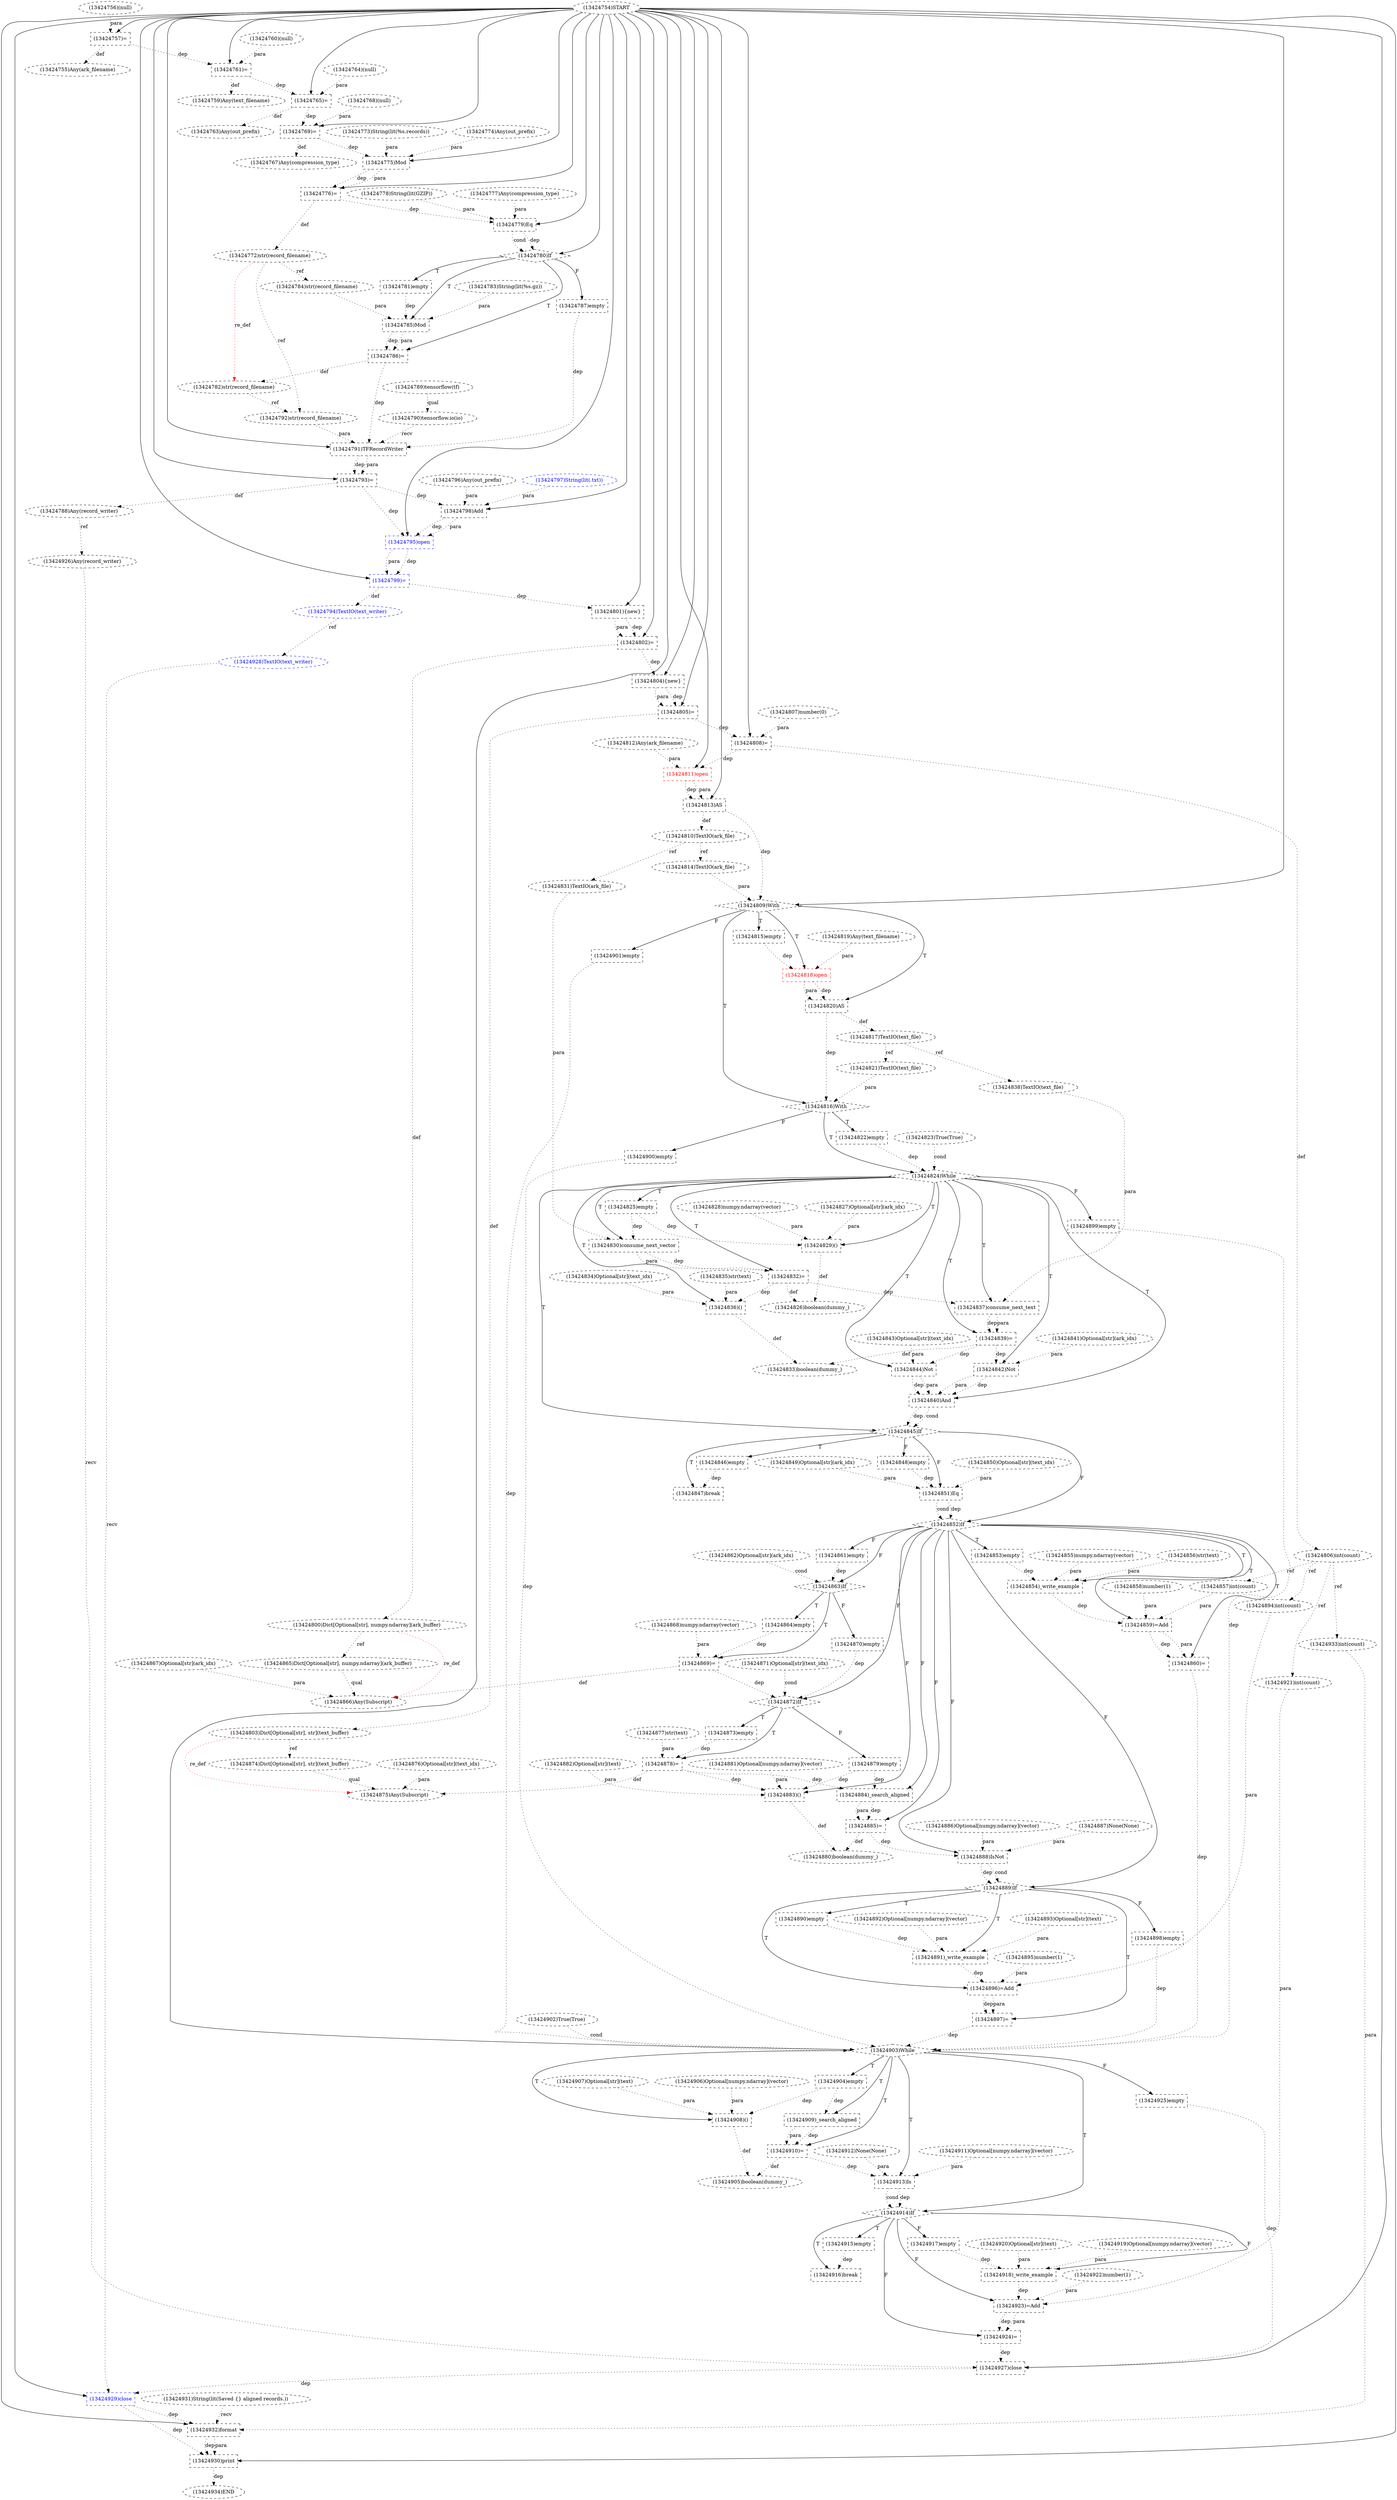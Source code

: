 digraph G {
1 [label="(13424802)=" shape=box style=dashed]
2 [label="(13424796)Any(out_prefix)" shape=ellipse style=dashed]
3 [label="(13424843)Optional[str](text_idx)" shape=ellipse style=dashed]
4 [label="(13424871)Optional[str](text_idx)" shape=ellipse style=dashed]
5 [label="(13424778)String(lit(GZIP))" shape=ellipse style=dashed]
6 [label="(13424768)(null)" shape=ellipse style=dashed]
7 [label="(13424786)=" shape=box style=dashed]
8 [label="(13424869)=" shape=box style=dashed]
9 [label="(13424799)=" shape=box style=dashed color=blue fontcolor=blue]
10 [label="(13424924)=" shape=box style=dashed]
11 [label="(13424779)Eq" shape=box style=dashed]
12 [label="(13424844)Not" shape=box style=dashed]
13 [label="(13424793)=" shape=box style=dashed]
14 [label="(13424759)Any(text_filename)" shape=ellipse style=dashed]
15 [label="(13424808)=" shape=box style=dashed]
16 [label="(13424819)Any(text_filename)" shape=ellipse style=dashed]
17 [label="(13424755)Any(ark_filename)" shape=ellipse style=dashed]
18 [label="(13424798)Add" shape=box style=dashed]
19 [label="(13424848)empty" shape=box style=dashed]
20 [label="(13424901)empty" shape=box style=dashed]
21 [label="(13424886)Optional[numpy.ndarray](vector)" shape=ellipse style=dashed]
22 [label="(13424847)break" shape=box style=dashed]
23 [label="(13424916)break" shape=box style=dashed]
24 [label="(13424839)=" shape=box style=dashed]
25 [label="(13424846)empty" shape=box style=dashed]
26 [label="(13424761)=" shape=box style=dashed]
27 [label="(13424895)number(1)" shape=ellipse style=dashed]
28 [label="(13424803)Dict[Optional[str], str](text_buffer)" shape=ellipse style=dashed]
29 [label="(13424897)=" shape=box style=dashed]
30 [label="(13424792)str(record_filename)" shape=ellipse style=dashed]
31 [label="(13424864)empty" shape=box style=dashed]
32 [label="(13424883)()" shape=box style=dashed]
33 [label="(13424881)Optional[numpy.ndarray](vector)" shape=ellipse style=dashed]
34 [label="(13424915)empty" shape=box style=dashed]
35 [label="(13424764)(null)" shape=ellipse style=dashed]
36 [label="(13424879)empty" shape=box style=dashed]
37 [label="(13424931)String(lit(Saved {} aligned records.))" shape=ellipse style=dashed]
38 [label="(13424788)Any(record_writer)" shape=ellipse style=dashed]
39 [label="(13424834)Optional[str](text_idx)" shape=ellipse style=dashed]
40 [label="(13424805)=" shape=box style=dashed]
41 [label="(13424809)With" shape=diamond style=dashed]
42 [label="(13424760)(null)" shape=ellipse style=dashed]
43 [label="(13424829)()" shape=box style=dashed]
44 [label="(13424852)If" shape=diamond style=dashed]
45 [label="(13424874)Dict[Optional[str], str](text_buffer)" shape=ellipse style=dashed]
46 [label="(13424885)=" shape=box style=dashed]
47 [label="(13424854)_write_example" shape=box style=dashed]
48 [label="(13424870)empty" shape=box style=dashed]
49 [label="(13424828)numpy.ndarray(vector)" shape=ellipse style=dashed]
50 [label="(13424830)consume_next_vector" shape=box style=dashed]
51 [label="(13424908)()" shape=box style=dashed]
52 [label="(13424917)empty" shape=box style=dashed]
53 [label="(13424907)Optional[str](text)" shape=ellipse style=dashed]
54 [label="(13424767)Any(compression_type)" shape=ellipse style=dashed]
55 [label="(13424763)Any(out_prefix)" shape=ellipse style=dashed]
56 [label="(13424782)str(record_filename)" shape=ellipse style=dashed]
57 [label="(13424841)Optional[str](ark_idx)" shape=ellipse style=dashed]
58 [label="(13424862)Optional[str](ark_idx)" shape=ellipse style=dashed]
59 [label="(13424868)numpy.ndarray(vector)" shape=ellipse style=dashed]
60 [label="(13424891)_write_example" shape=box style=dashed]
61 [label="(13424925)empty" shape=box style=dashed]
62 [label="(13424914)If" shape=diamond style=dashed]
63 [label="(13424831)TextIO(ark_file)" shape=ellipse style=dashed]
64 [label="(13424820)AS" shape=box style=dashed]
65 [label="(13424784)str(record_filename)" shape=ellipse style=dashed]
66 [label="(13424781)empty" shape=box style=dashed]
67 [label="(13424894)int(count)" shape=ellipse style=dashed]
68 [label="(13424812)Any(ark_filename)" shape=ellipse style=dashed]
69 [label="(13424756)(null)" shape=ellipse style=dashed]
70 [label="(13424787)empty" shape=box style=dashed]
71 [label="(13424815)empty" shape=box style=dashed]
72 [label="(13424774)Any(out_prefix)" shape=ellipse style=dashed]
73 [label="(13424919)Optional[numpy.ndarray](vector)" shape=ellipse style=dashed]
74 [label="(13424772)str(record_filename)" shape=ellipse style=dashed]
75 [label="(13424780)If" shape=diamond style=dashed]
76 [label="(13424859)=Add" shape=box style=dashed]
77 [label="(13424898)empty" shape=box style=dashed]
78 [label="(13424923)=Add" shape=box style=dashed]
79 [label="(13424853)empty" shape=box style=dashed]
80 [label="(13424795)open" shape=box style=dashed color=blue fontcolor=blue]
81 [label="(13424911)Optional[numpy.ndarray](vector)" shape=ellipse style=dashed]
82 [label="(13424933)int(count)" shape=ellipse style=dashed]
83 [label="(13424877)str(text)" shape=ellipse style=dashed]
84 [label="(13424863)If" shape=diamond style=dashed]
85 [label="(13424872)If" shape=diamond style=dashed]
86 [label="(13424882)Optional[str](text)" shape=ellipse style=dashed]
87 [label="(13424890)empty" shape=box style=dashed]
88 [label="(13424856)str(text)" shape=ellipse style=dashed]
89 [label="(13424858)number(1)" shape=ellipse style=dashed]
90 [label="(13424814)TextIO(ark_file)" shape=ellipse style=dashed]
91 [label="(13424849)Optional[str](ark_idx)" shape=ellipse style=dashed]
92 [label="(13424934)END" style=dashed]
93 [label="(13424842)Not" shape=box style=dashed]
94 [label="(13424928)TextIO(text_writer)" shape=ellipse style=dashed color=blue fontcolor=blue]
95 [label="(13424889)If" shape=diamond style=dashed]
96 [label="(13424905)boolean(dummy_)" shape=ellipse style=dashed]
97 [label="(13424896)=Add" shape=box style=dashed]
98 [label="(13424904)empty" shape=box style=dashed]
99 [label="(13424791)TFRecordWriter" shape=box style=dashed]
100 [label="(13424769)=" shape=box style=dashed]
101 [label="(13424910)=" shape=box style=dashed]
102 [label="(13424824)While" shape=diamond style=dashed]
103 [label="(13424801){new}" shape=box style=dashed]
104 [label="(13424806)int(count)" shape=ellipse style=dashed]
105 [label="(13424823)True(True)" shape=ellipse style=dashed]
106 [label="(13424929)close" shape=box style=dashed color=blue fontcolor=blue]
107 [label="(13424918)_write_example" shape=box style=dashed]
108 [label="(13424851)Eq" shape=box style=dashed]
109 [label="(13424884)_search_aligned" shape=box style=dashed]
110 [label="(13424817)TextIO(text_file)" shape=ellipse style=dashed]
111 [label="(13424876)Optional[str](text_idx)" shape=ellipse style=dashed]
112 [label="(13424832)=" shape=box style=dashed]
113 [label="(13424813)AS" shape=box style=dashed]
114 [label="(13424888)IsNot" shape=box style=dashed]
115 [label="(13424887)None(None)" shape=ellipse style=dashed]
116 [label="(13424810)TextIO(ark_file)" shape=ellipse style=dashed]
117 [label="(13424775)Mod" shape=box style=dashed]
118 [label="(13424790)tensorflow.io(io)" shape=ellipse style=dashed]
119 [label="(13424765)=" shape=box style=dashed]
120 [label="(13424837)consume_next_text" shape=box style=dashed]
121 [label="(13424867)Optional[str](ark_idx)" shape=ellipse style=dashed]
122 [label="(13424777)Any(compression_type)" shape=ellipse style=dashed]
123 [label="(13424893)Optional[str](text)" shape=ellipse style=dashed]
124 [label="(13424892)Optional[numpy.ndarray](vector)" shape=ellipse style=dashed]
125 [label="(13424818)open" shape=box style=dashed color=red fontcolor=red]
126 [label="(13424821)TextIO(text_file)" shape=ellipse style=dashed]
127 [label="(13424878)=" shape=box style=dashed]
128 [label="(13424880)boolean(dummy_)" shape=ellipse style=dashed]
129 [label="(13424811)open" shape=box style=dashed color=red fontcolor=red]
130 [label="(13424932)format" shape=box style=dashed]
131 [label="(13424850)Optional[str](text_idx)" shape=ellipse style=dashed]
132 [label="(13424800)Dict[Optional[str], numpy.ndarray](ark_buffer)" shape=ellipse style=dashed]
133 [label="(13424835)str(text)" shape=ellipse style=dashed]
134 [label="(13424757)=" shape=box style=dashed]
135 [label="(13424906)Optional[numpy.ndarray](vector)" shape=ellipse style=dashed]
136 [label="(13424930)print" shape=box style=dashed]
137 [label="(13424865)Dict[Optional[str], numpy.ndarray](ark_buffer)" shape=ellipse style=dashed]
138 [label="(13424902)True(True)" shape=ellipse style=dashed]
139 [label="(13424807)number(0)" shape=ellipse style=dashed]
140 [label="(13424861)empty" shape=box style=dashed]
141 [label="(13424909)_search_aligned" shape=box style=dashed]
142 [label="(13424797)String(lit(.txt))" shape=ellipse style=dashed color=blue fontcolor=blue]
143 [label="(13424794)TextIO(text_writer)" shape=ellipse style=dashed color=blue fontcolor=blue]
144 [label="(13424836)()" shape=box style=dashed]
145 [label="(13424900)empty" shape=box style=dashed]
146 [label="(13424860)=" shape=box style=dashed]
147 [label="(13424838)TextIO(text_file)" shape=ellipse style=dashed]
148 [label="(13424912)None(None)" shape=ellipse style=dashed]
149 [label="(13424913)Is" shape=box style=dashed]
150 [label="(13424822)empty" shape=box style=dashed]
151 [label="(13424826)boolean(dummy_)" shape=ellipse style=dashed]
152 [label="(13424926)Any(record_writer)" shape=ellipse style=dashed]
153 [label="(13424927)close" shape=box style=dashed]
154 [label="(13424920)Optional[str](text)" shape=ellipse style=dashed]
155 [label="(13424875)Any(Subscript)" shape=ellipse style=dashed]
156 [label="(13424922)number(1)" shape=ellipse style=dashed]
157 [label="(13424827)Optional[str](ark_idx)" shape=ellipse style=dashed]
158 [label="(13424873)empty" shape=box style=dashed]
159 [label="(13424804){new}" shape=box style=dashed]
160 [label="(13424857)int(count)" shape=ellipse style=dashed]
161 [label="(13424816)With" shape=diamond style=dashed]
162 [label="(13424899)empty" shape=box style=dashed]
163 [label="(13424754)START" style=dashed]
164 [label="(13424785)Mod" shape=box style=dashed]
165 [label="(13424866)Any(Subscript)" shape=ellipse style=dashed]
166 [label="(13424840)And" shape=box style=dashed]
167 [label="(13424855)numpy.ndarray(vector)" shape=ellipse style=dashed]
168 [label="(13424773)String(lit(%s.records))" shape=ellipse style=dashed]
169 [label="(13424776)=" shape=box style=dashed]
170 [label="(13424833)boolean(dummy_)" shape=ellipse style=dashed]
171 [label="(13424783)String(lit(%s.gz))" shape=ellipse style=dashed]
172 [label="(13424789)tensorflow(tf)" shape=ellipse style=dashed]
173 [label="(13424921)int(count)" shape=ellipse style=dashed]
174 [label="(13424825)empty" shape=box style=dashed]
175 [label="(13424845)If" shape=diamond style=dashed]
176 [label="(13424903)While" shape=diamond style=dashed]
163 -> 1 [label="" style=solid];
103 -> 1 [label="dep" style=dotted];
103 -> 1 [label="para" style=dotted];
75 -> 7 [label="T"];
164 -> 7 [label="dep" style=dotted];
164 -> 7 [label="para" style=dotted];
84 -> 8 [label="T"];
59 -> 8 [label="para" style=dotted];
31 -> 8 [label="dep" style=dotted];
163 -> 9 [label="" style=solid];
80 -> 9 [label="dep" style=dotted];
80 -> 9 [label="para" style=dotted];
62 -> 10 [label="F"];
78 -> 10 [label="dep" style=dotted];
78 -> 10 [label="para" style=dotted];
163 -> 11 [label="" style=solid];
122 -> 11 [label="para" style=dotted];
5 -> 11 [label="para" style=dotted];
169 -> 11 [label="dep" style=dotted];
102 -> 12 [label="T"];
3 -> 12 [label="para" style=dotted];
24 -> 12 [label="dep" style=dotted];
163 -> 13 [label="" style=solid];
99 -> 13 [label="dep" style=dotted];
99 -> 13 [label="para" style=dotted];
26 -> 14 [label="def" style=dotted];
163 -> 15 [label="" style=solid];
139 -> 15 [label="para" style=dotted];
40 -> 15 [label="dep" style=dotted];
134 -> 17 [label="def" style=dotted];
163 -> 18 [label="" style=solid];
2 -> 18 [label="para" style=dotted];
142 -> 18 [label="para" style=dotted];
13 -> 18 [label="dep" style=dotted];
175 -> 19 [label="F"];
41 -> 20 [label="F"];
175 -> 22 [label="T"];
25 -> 22 [label="dep" style=dotted];
62 -> 23 [label="T"];
34 -> 23 [label="dep" style=dotted];
102 -> 24 [label="T"];
120 -> 24 [label="dep" style=dotted];
120 -> 24 [label="para" style=dotted];
175 -> 25 [label="T"];
163 -> 26 [label="" style=solid];
42 -> 26 [label="para" style=dotted];
134 -> 26 [label="dep" style=dotted];
40 -> 28 [label="def" style=dotted];
95 -> 29 [label="T"];
97 -> 29 [label="dep" style=dotted];
97 -> 29 [label="para" style=dotted];
74 -> 30 [label="ref" style=dotted];
56 -> 30 [label="ref" style=dotted];
84 -> 31 [label="T"];
44 -> 32 [label="F"];
33 -> 32 [label="para" style=dotted];
86 -> 32 [label="para" style=dotted];
36 -> 32 [label="dep" style=dotted];
127 -> 32 [label="dep" style=dotted];
62 -> 34 [label="T"];
85 -> 36 [label="F"];
13 -> 38 [label="def" style=dotted];
163 -> 40 [label="" style=solid];
159 -> 40 [label="dep" style=dotted];
159 -> 40 [label="para" style=dotted];
163 -> 41 [label="" style=solid];
113 -> 41 [label="dep" style=dotted];
90 -> 41 [label="para" style=dotted];
102 -> 43 [label="T"];
157 -> 43 [label="para" style=dotted];
49 -> 43 [label="para" style=dotted];
174 -> 43 [label="dep" style=dotted];
175 -> 44 [label="F"];
108 -> 44 [label="dep" style=dotted];
108 -> 44 [label="cond" style=dotted];
28 -> 45 [label="ref" style=dotted];
44 -> 46 [label="F"];
109 -> 46 [label="dep" style=dotted];
109 -> 46 [label="para" style=dotted];
44 -> 47 [label="T"];
167 -> 47 [label="para" style=dotted];
88 -> 47 [label="para" style=dotted];
79 -> 47 [label="dep" style=dotted];
84 -> 48 [label="F"];
102 -> 50 [label="T"];
63 -> 50 [label="para" style=dotted];
174 -> 50 [label="dep" style=dotted];
176 -> 51 [label="T"];
135 -> 51 [label="para" style=dotted];
53 -> 51 [label="para" style=dotted];
98 -> 51 [label="dep" style=dotted];
62 -> 52 [label="F"];
100 -> 54 [label="def" style=dotted];
119 -> 55 [label="def" style=dotted];
7 -> 56 [label="def" style=dotted];
74 -> 56 [label="re_def" style=dotted color=red];
95 -> 60 [label="T"];
124 -> 60 [label="para" style=dotted];
123 -> 60 [label="para" style=dotted];
87 -> 60 [label="dep" style=dotted];
176 -> 61 [label="F"];
176 -> 62 [label="T"];
149 -> 62 [label="dep" style=dotted];
149 -> 62 [label="cond" style=dotted];
116 -> 63 [label="ref" style=dotted];
41 -> 64 [label="T"];
125 -> 64 [label="dep" style=dotted];
125 -> 64 [label="para" style=dotted];
74 -> 65 [label="ref" style=dotted];
75 -> 66 [label="T"];
104 -> 67 [label="ref" style=dotted];
75 -> 70 [label="F"];
41 -> 71 [label="T"];
169 -> 74 [label="def" style=dotted];
163 -> 75 [label="" style=solid];
11 -> 75 [label="dep" style=dotted];
11 -> 75 [label="cond" style=dotted];
44 -> 76 [label="T"];
160 -> 76 [label="para" style=dotted];
89 -> 76 [label="para" style=dotted];
47 -> 76 [label="dep" style=dotted];
95 -> 77 [label="F"];
62 -> 78 [label="F"];
173 -> 78 [label="para" style=dotted];
156 -> 78 [label="para" style=dotted];
107 -> 78 [label="dep" style=dotted];
44 -> 79 [label="T"];
163 -> 80 [label="" style=solid];
18 -> 80 [label="dep" style=dotted];
18 -> 80 [label="para" style=dotted];
13 -> 80 [label="dep" style=dotted];
104 -> 82 [label="ref" style=dotted];
44 -> 84 [label="F"];
58 -> 84 [label="cond" style=dotted];
140 -> 84 [label="dep" style=dotted];
44 -> 85 [label="F"];
4 -> 85 [label="cond" style=dotted];
48 -> 85 [label="dep" style=dotted];
8 -> 85 [label="dep" style=dotted];
95 -> 87 [label="T"];
116 -> 90 [label="ref" style=dotted];
136 -> 92 [label="dep" style=dotted];
102 -> 93 [label="T"];
57 -> 93 [label="para" style=dotted];
24 -> 93 [label="dep" style=dotted];
143 -> 94 [label="ref" style=dotted];
44 -> 95 [label="F"];
114 -> 95 [label="dep" style=dotted];
114 -> 95 [label="cond" style=dotted];
51 -> 96 [label="def" style=dotted];
101 -> 96 [label="def" style=dotted];
95 -> 97 [label="T"];
67 -> 97 [label="para" style=dotted];
27 -> 97 [label="para" style=dotted];
60 -> 97 [label="dep" style=dotted];
176 -> 98 [label="T"];
163 -> 99 [label="" style=solid];
118 -> 99 [label="recv" style=dotted];
30 -> 99 [label="para" style=dotted];
7 -> 99 [label="dep" style=dotted];
70 -> 99 [label="dep" style=dotted];
163 -> 100 [label="" style=solid];
6 -> 100 [label="para" style=dotted];
119 -> 100 [label="dep" style=dotted];
176 -> 101 [label="T"];
141 -> 101 [label="dep" style=dotted];
141 -> 101 [label="para" style=dotted];
161 -> 102 [label="T"];
105 -> 102 [label="cond" style=dotted];
150 -> 102 [label="dep" style=dotted];
163 -> 103 [label="" style=solid];
9 -> 103 [label="dep" style=dotted];
15 -> 104 [label="def" style=dotted];
163 -> 106 [label="" style=solid];
94 -> 106 [label="recv" style=dotted];
153 -> 106 [label="dep" style=dotted];
62 -> 107 [label="F"];
73 -> 107 [label="para" style=dotted];
154 -> 107 [label="para" style=dotted];
52 -> 107 [label="dep" style=dotted];
175 -> 108 [label="F"];
91 -> 108 [label="para" style=dotted];
131 -> 108 [label="para" style=dotted];
19 -> 108 [label="dep" style=dotted];
44 -> 109 [label="F"];
36 -> 109 [label="dep" style=dotted];
127 -> 109 [label="dep" style=dotted];
64 -> 110 [label="def" style=dotted];
102 -> 112 [label="T"];
50 -> 112 [label="dep" style=dotted];
50 -> 112 [label="para" style=dotted];
163 -> 113 [label="" style=solid];
129 -> 113 [label="dep" style=dotted];
129 -> 113 [label="para" style=dotted];
44 -> 114 [label="F"];
21 -> 114 [label="para" style=dotted];
115 -> 114 [label="para" style=dotted];
46 -> 114 [label="dep" style=dotted];
113 -> 116 [label="def" style=dotted];
163 -> 117 [label="" style=solid];
168 -> 117 [label="para" style=dotted];
72 -> 117 [label="para" style=dotted];
100 -> 117 [label="dep" style=dotted];
172 -> 118 [label="qual" style=dotted];
163 -> 119 [label="" style=solid];
35 -> 119 [label="para" style=dotted];
26 -> 119 [label="dep" style=dotted];
102 -> 120 [label="T"];
147 -> 120 [label="para" style=dotted];
112 -> 120 [label="dep" style=dotted];
41 -> 125 [label="T"];
16 -> 125 [label="para" style=dotted];
71 -> 125 [label="dep" style=dotted];
110 -> 126 [label="ref" style=dotted];
85 -> 127 [label="T"];
83 -> 127 [label="para" style=dotted];
158 -> 127 [label="dep" style=dotted];
32 -> 128 [label="def" style=dotted];
46 -> 128 [label="def" style=dotted];
163 -> 129 [label="" style=solid];
68 -> 129 [label="para" style=dotted];
15 -> 129 [label="dep" style=dotted];
163 -> 130 [label="" style=solid];
37 -> 130 [label="recv" style=dotted];
82 -> 130 [label="para" style=dotted];
106 -> 130 [label="dep" style=dotted];
1 -> 132 [label="def" style=dotted];
163 -> 134 [label="" style=solid];
69 -> 134 [label="para" style=dotted];
163 -> 136 [label="" style=solid];
130 -> 136 [label="dep" style=dotted];
130 -> 136 [label="para" style=dotted];
106 -> 136 [label="dep" style=dotted];
132 -> 137 [label="ref" style=dotted];
44 -> 140 [label="F"];
176 -> 141 [label="T"];
98 -> 141 [label="dep" style=dotted];
9 -> 143 [label="def" style=dotted];
102 -> 144 [label="T"];
39 -> 144 [label="para" style=dotted];
133 -> 144 [label="para" style=dotted];
112 -> 144 [label="dep" style=dotted];
161 -> 145 [label="F"];
44 -> 146 [label="T"];
76 -> 146 [label="dep" style=dotted];
76 -> 146 [label="para" style=dotted];
110 -> 147 [label="ref" style=dotted];
176 -> 149 [label="T"];
81 -> 149 [label="para" style=dotted];
148 -> 149 [label="para" style=dotted];
101 -> 149 [label="dep" style=dotted];
161 -> 150 [label="T"];
43 -> 151 [label="def" style=dotted];
112 -> 151 [label="def" style=dotted];
38 -> 152 [label="ref" style=dotted];
163 -> 153 [label="" style=solid];
152 -> 153 [label="recv" style=dotted];
10 -> 153 [label="dep" style=dotted];
61 -> 153 [label="dep" style=dotted];
45 -> 155 [label="qual" style=dotted];
111 -> 155 [label="para" style=dotted];
127 -> 155 [label="def" style=dotted];
28 -> 155 [label="re_def" style=dotted color=red];
85 -> 158 [label="T"];
163 -> 159 [label="" style=solid];
1 -> 159 [label="dep" style=dotted];
104 -> 160 [label="ref" style=dotted];
41 -> 161 [label="T"];
64 -> 161 [label="dep" style=dotted];
126 -> 161 [label="para" style=dotted];
102 -> 162 [label="F"];
75 -> 164 [label="T"];
171 -> 164 [label="para" style=dotted];
65 -> 164 [label="para" style=dotted];
66 -> 164 [label="dep" style=dotted];
137 -> 165 [label="qual" style=dotted];
121 -> 165 [label="para" style=dotted];
8 -> 165 [label="def" style=dotted];
132 -> 165 [label="re_def" style=dotted color=red];
102 -> 166 [label="T"];
93 -> 166 [label="dep" style=dotted];
93 -> 166 [label="para" style=dotted];
12 -> 166 [label="dep" style=dotted];
12 -> 166 [label="para" style=dotted];
163 -> 169 [label="" style=solid];
117 -> 169 [label="dep" style=dotted];
117 -> 169 [label="para" style=dotted];
144 -> 170 [label="def" style=dotted];
24 -> 170 [label="def" style=dotted];
104 -> 173 [label="ref" style=dotted];
102 -> 174 [label="T"];
102 -> 175 [label="T"];
166 -> 175 [label="dep" style=dotted];
166 -> 175 [label="cond" style=dotted];
163 -> 176 [label="" style=solid];
138 -> 176 [label="cond" style=dotted];
145 -> 176 [label="dep" style=dotted];
146 -> 176 [label="dep" style=dotted];
77 -> 176 [label="dep" style=dotted];
29 -> 176 [label="dep" style=dotted];
20 -> 176 [label="dep" style=dotted];
162 -> 176 [label="dep" style=dotted];
}
